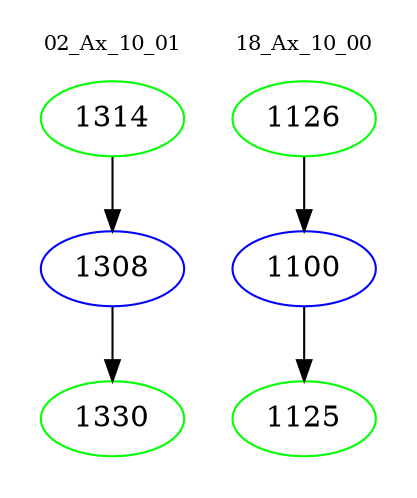 digraph{
subgraph cluster_0 {
color = white
label = "02_Ax_10_01";
fontsize=10;
T0_1314 [label="1314", color="green"]
T0_1314 -> T0_1308 [color="black"]
T0_1308 [label="1308", color="blue"]
T0_1308 -> T0_1330 [color="black"]
T0_1330 [label="1330", color="green"]
}
subgraph cluster_1 {
color = white
label = "18_Ax_10_00";
fontsize=10;
T1_1126 [label="1126", color="green"]
T1_1126 -> T1_1100 [color="black"]
T1_1100 [label="1100", color="blue"]
T1_1100 -> T1_1125 [color="black"]
T1_1125 [label="1125", color="green"]
}
}
